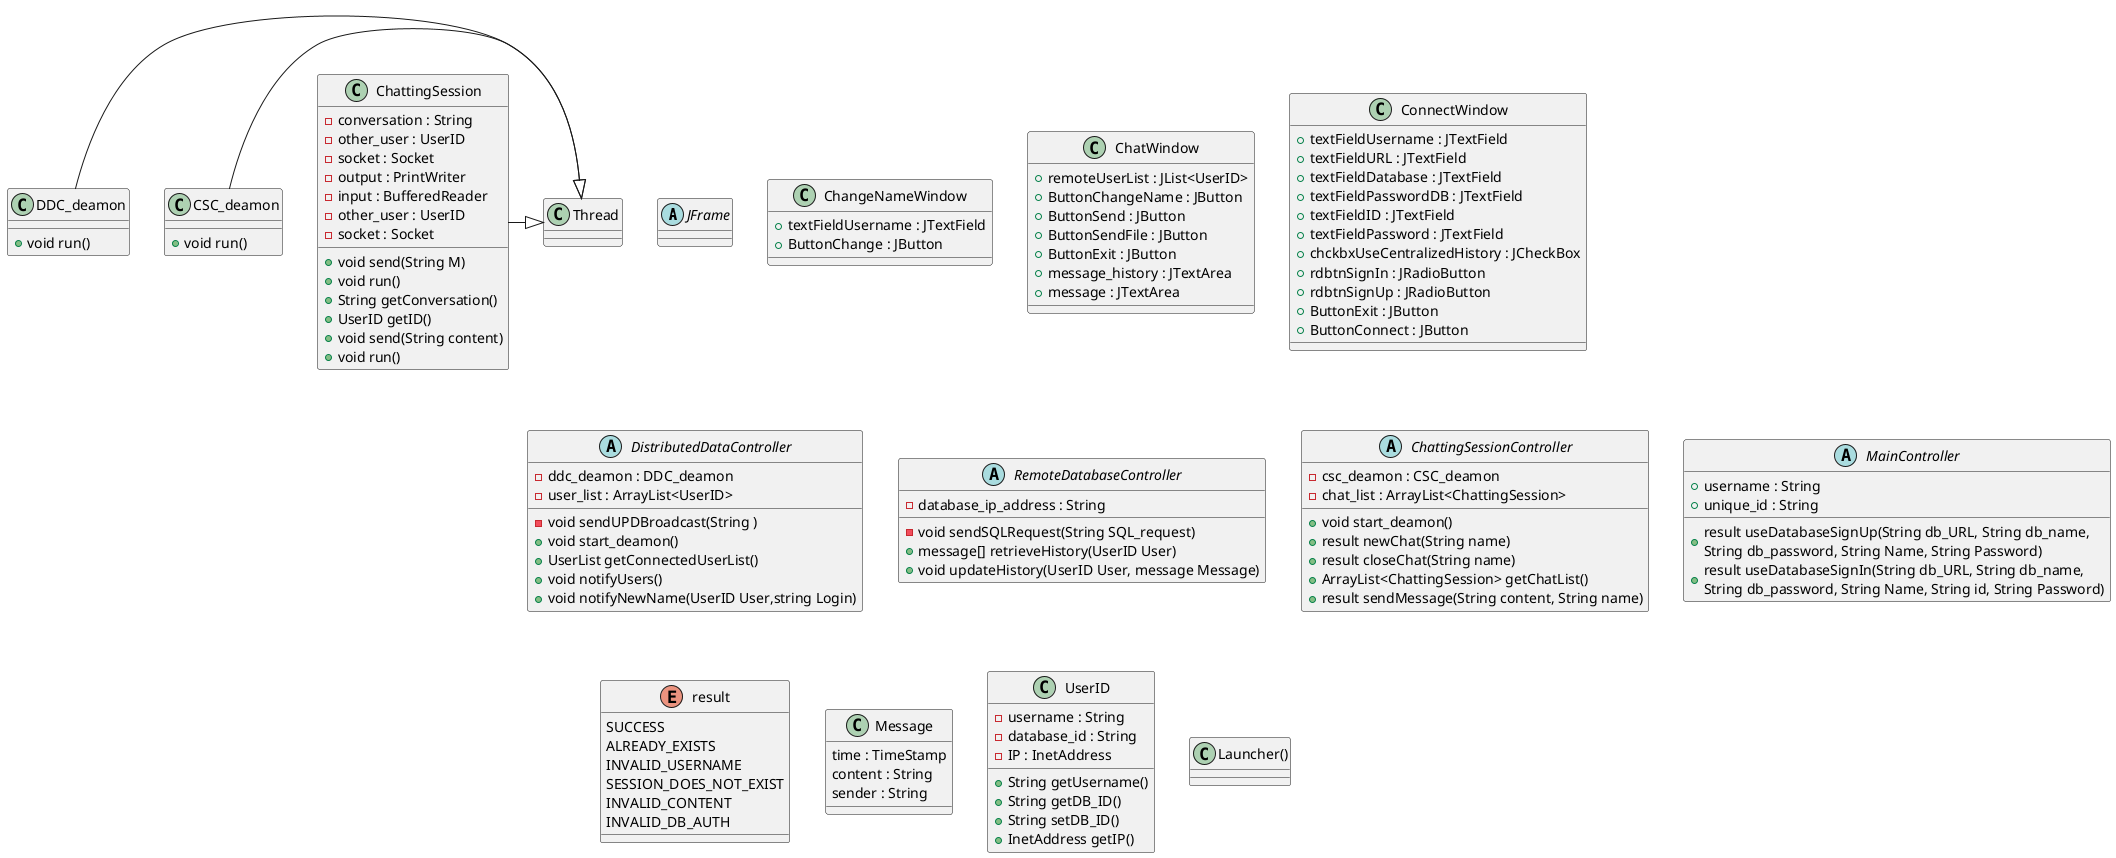 @startuml class
abstract class JFrame

class ChangeNameWindow{
    + textFieldUsername : JTextField
    + ButtonChange : JButton
}
class ChatWindow{
    + remoteUserList : JList<UserID>
    + ButtonChangeName : JButton
    + ButtonSend : JButton
    + ButtonSendFile : JButton
    + ButtonExit : JButton
    + message_history : JTextArea
    + message : JTextArea
}
class ConnectWindow{

    + textFieldUsername : JTextField
    + textFieldURL : JTextField
    + textFieldDatabase : JTextField
    + textFieldPasswordDB : JTextField
    + textFieldID : JTextField
    + textFieldPassword : JTextField
    + chckbxUseCentralizedHistory : JCheckBox
    + rdbtnSignIn : JRadioButton
    + rdbtnSignUp : JRadioButton
    + ButtonExit : JButton
    + ButtonConnect : JButton
}

class DDC_deamon{
    + void run()
}

abstract class DistributedDataController{
    - ddc_deamon : DDC_deamon
    - user_list : ArrayList<UserID>
    -void sendUPDBroadcast(String )
    +void start_deamon()
    +UserList getConnectedUserList()
    +void notifyUsers()
    +void notifyNewName(UserID User,string Login)
}

abstract class  RemoteDatabaseController{
    - database_ip_address : String 
    -void sendSQLRequest(String SQL_request)
    +message[] retrieveHistory(UserID User)
    +void updateHistory(UserID User, message Message)
}


class CSC_deamon{
    + void run()
}


class ChattingSession{
    - conversation : String
    - other_user : UserID
    - socket : Socket
    - output : PrintWriter
    - input : BufferedReader
    + void send(String M)
    + void run()
    + String getConversation()
    + UserID getID()
}

abstract class ChattingSessionController{
    - csc_deamon : CSC_deamon
    - chat_list : ArrayList<ChattingSession>
    +void start_deamon()
    +result newChat(String name)
    +result closeChat(String name)
    +ArrayList<ChattingSession> getChatList()
    +result sendMessage(String content, String name)
}

abstract class MainController{
    +username : String
    +unique_id : String
    +result useDatabaseSignUp(String db_URL, String db_name, \nString db_password, String Name, String Password)
    +result useDatabaseSignIn(String db_URL, String db_name, \nString db_password, String Name, String id, String Password)
}

enum result {
	SUCCESS
    ALREADY_EXISTS
    INVALID_USERNAME
    SESSION_DOES_NOT_EXIST
    INVALID_CONTENT
    INVALID_DB_AUTH
}

class ChattingSession {
    - other_user : UserID
    - socket : Socket
    + void send(String content)
    + void run()
}

class Message{
    time : TimeStamp
    content : String
    sender : String
}

class UserID{
    -username : String
    -database_id : String
    -IP : InetAddress
    +String getUsername()
    +String getDB_ID()
    +String setDB_ID()
    +InetAddress getIP()
} 

class Launcher()

DDC_deamon -|> Thread
CSC_deamon -|> Thread
ChattingSession -|> Thread


@enduml